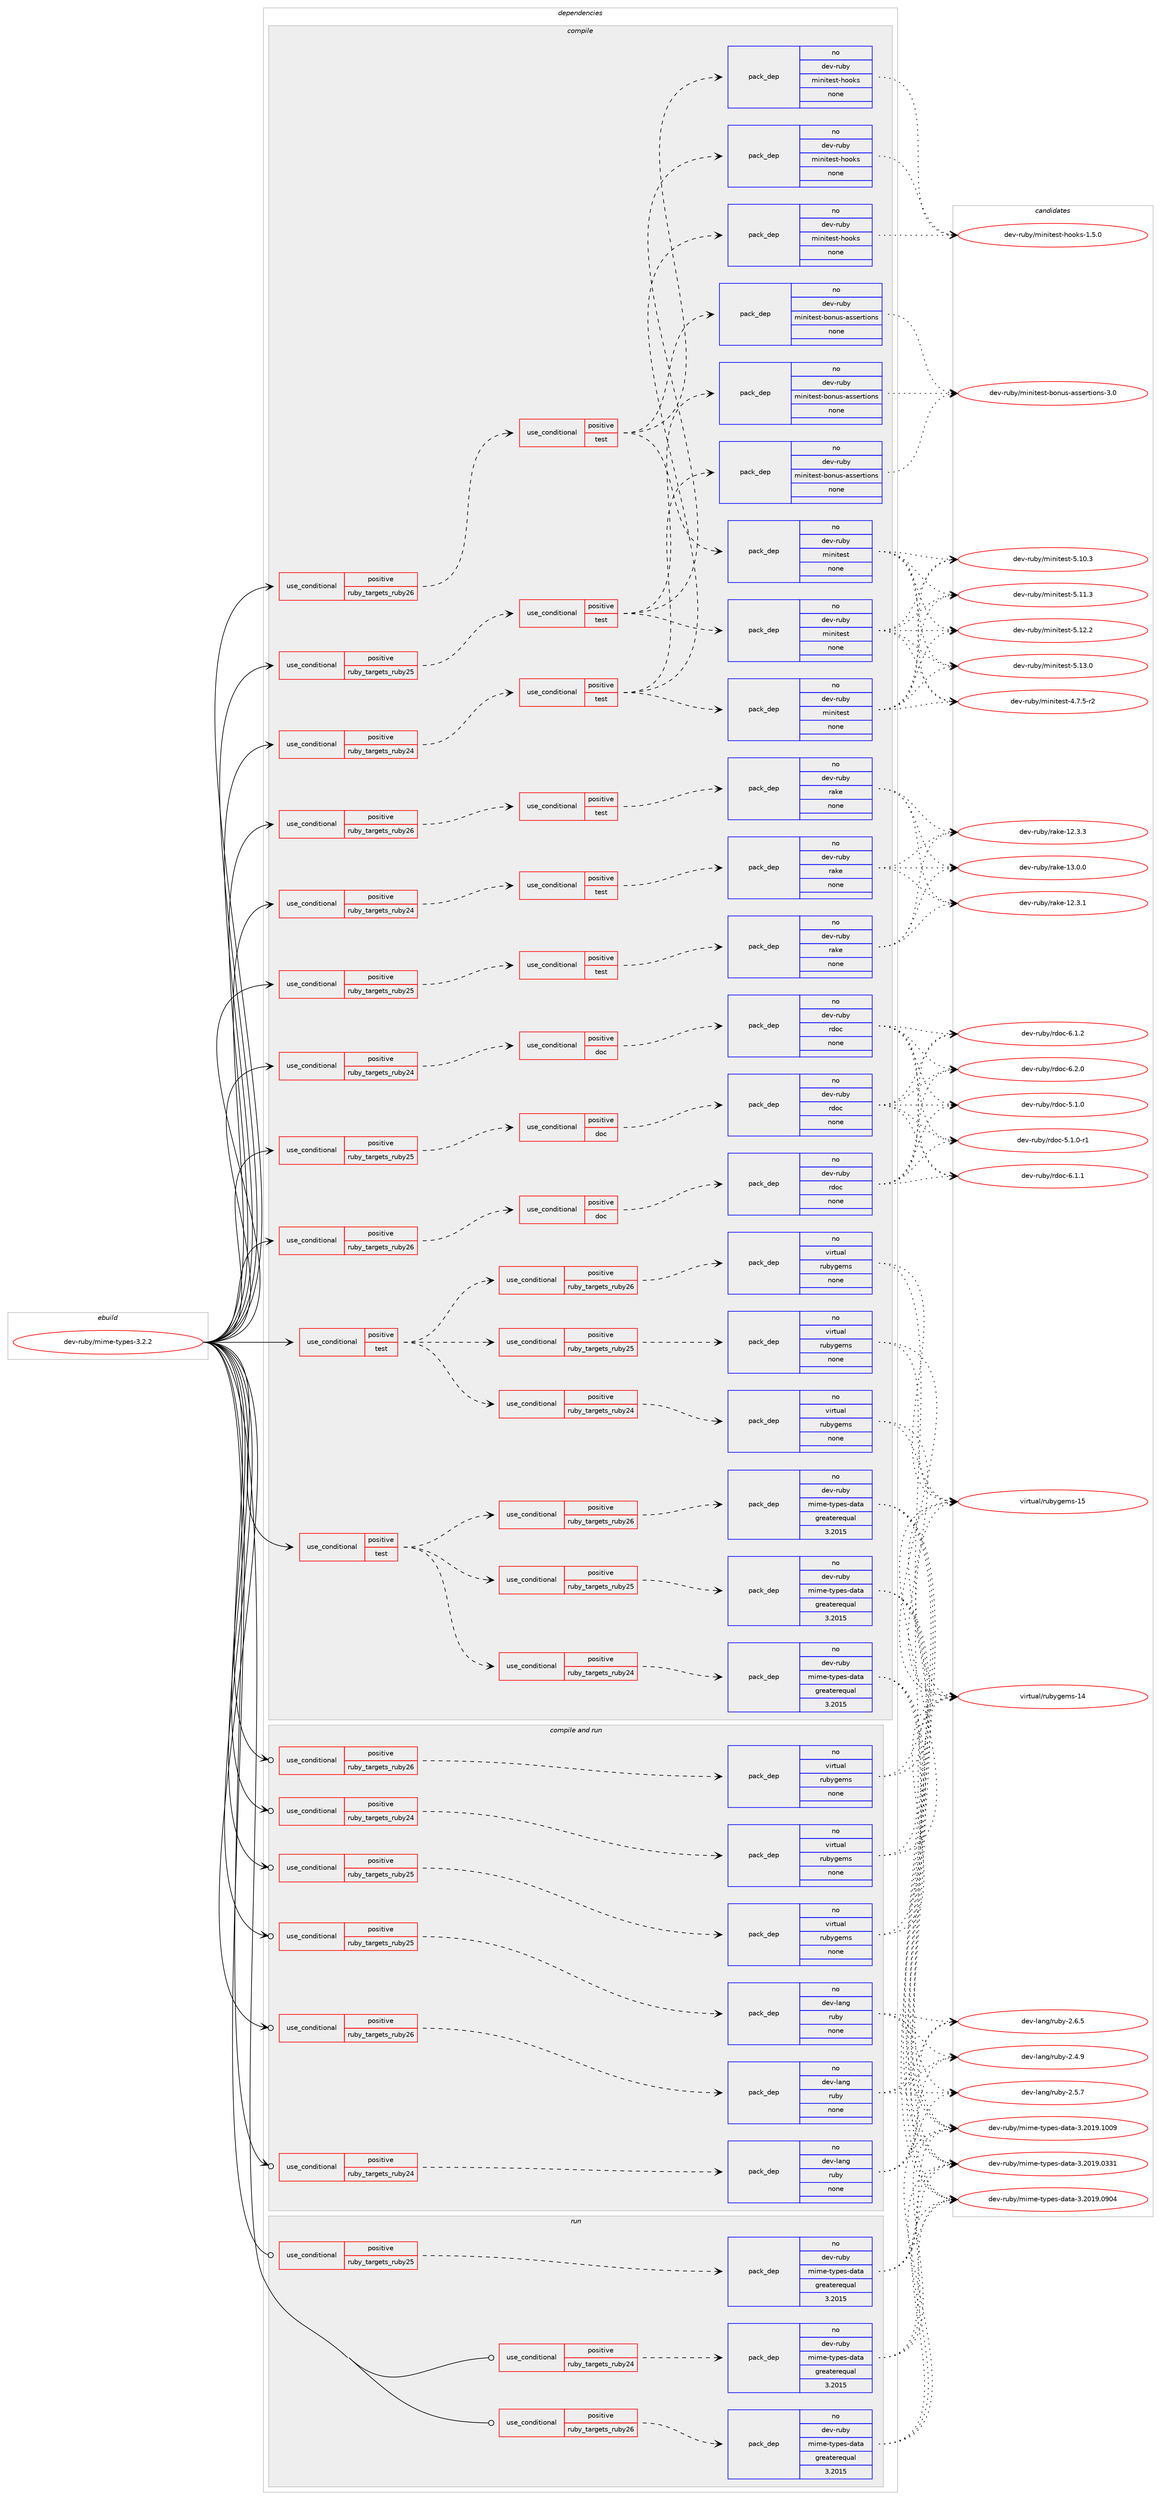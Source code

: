 digraph prolog {

# *************
# Graph options
# *************

newrank=true;
concentrate=true;
compound=true;
graph [rankdir=LR,fontname=Helvetica,fontsize=10,ranksep=1.5];#, ranksep=2.5, nodesep=0.2];
edge  [arrowhead=vee];
node  [fontname=Helvetica,fontsize=10];

# **********
# The ebuild
# **********

subgraph cluster_leftcol {
color=gray;
rank=same;
label=<<i>ebuild</i>>;
id [label="dev-ruby/mime-types-3.2.2", color=red, width=4, href="../dev-ruby/mime-types-3.2.2.svg"];
}

# ****************
# The dependencies
# ****************

subgraph cluster_midcol {
color=gray;
label=<<i>dependencies</i>>;
subgraph cluster_compile {
fillcolor="#eeeeee";
style=filled;
label=<<i>compile</i>>;
subgraph cond167586 {
dependency695316 [label=<<TABLE BORDER="0" CELLBORDER="1" CELLSPACING="0" CELLPADDING="4"><TR><TD ROWSPAN="3" CELLPADDING="10">use_conditional</TD></TR><TR><TD>positive</TD></TR><TR><TD>ruby_targets_ruby24</TD></TR></TABLE>>, shape=none, color=red];
subgraph cond167587 {
dependency695317 [label=<<TABLE BORDER="0" CELLBORDER="1" CELLSPACING="0" CELLPADDING="4"><TR><TD ROWSPAN="3" CELLPADDING="10">use_conditional</TD></TR><TR><TD>positive</TD></TR><TR><TD>doc</TD></TR></TABLE>>, shape=none, color=red];
subgraph pack515745 {
dependency695318 [label=<<TABLE BORDER="0" CELLBORDER="1" CELLSPACING="0" CELLPADDING="4" WIDTH="220"><TR><TD ROWSPAN="6" CELLPADDING="30">pack_dep</TD></TR><TR><TD WIDTH="110">no</TD></TR><TR><TD>dev-ruby</TD></TR><TR><TD>rdoc</TD></TR><TR><TD>none</TD></TR><TR><TD></TD></TR></TABLE>>, shape=none, color=blue];
}
dependency695317:e -> dependency695318:w [weight=20,style="dashed",arrowhead="vee"];
}
dependency695316:e -> dependency695317:w [weight=20,style="dashed",arrowhead="vee"];
}
id:e -> dependency695316:w [weight=20,style="solid",arrowhead="vee"];
subgraph cond167588 {
dependency695319 [label=<<TABLE BORDER="0" CELLBORDER="1" CELLSPACING="0" CELLPADDING="4"><TR><TD ROWSPAN="3" CELLPADDING="10">use_conditional</TD></TR><TR><TD>positive</TD></TR><TR><TD>ruby_targets_ruby24</TD></TR></TABLE>>, shape=none, color=red];
subgraph cond167589 {
dependency695320 [label=<<TABLE BORDER="0" CELLBORDER="1" CELLSPACING="0" CELLPADDING="4"><TR><TD ROWSPAN="3" CELLPADDING="10">use_conditional</TD></TR><TR><TD>positive</TD></TR><TR><TD>test</TD></TR></TABLE>>, shape=none, color=red];
subgraph pack515746 {
dependency695321 [label=<<TABLE BORDER="0" CELLBORDER="1" CELLSPACING="0" CELLPADDING="4" WIDTH="220"><TR><TD ROWSPAN="6" CELLPADDING="30">pack_dep</TD></TR><TR><TD WIDTH="110">no</TD></TR><TR><TD>dev-ruby</TD></TR><TR><TD>minitest</TD></TR><TR><TD>none</TD></TR><TR><TD></TD></TR></TABLE>>, shape=none, color=blue];
}
dependency695320:e -> dependency695321:w [weight=20,style="dashed",arrowhead="vee"];
subgraph pack515747 {
dependency695322 [label=<<TABLE BORDER="0" CELLBORDER="1" CELLSPACING="0" CELLPADDING="4" WIDTH="220"><TR><TD ROWSPAN="6" CELLPADDING="30">pack_dep</TD></TR><TR><TD WIDTH="110">no</TD></TR><TR><TD>dev-ruby</TD></TR><TR><TD>minitest-bonus-assertions</TD></TR><TR><TD>none</TD></TR><TR><TD></TD></TR></TABLE>>, shape=none, color=blue];
}
dependency695320:e -> dependency695322:w [weight=20,style="dashed",arrowhead="vee"];
subgraph pack515748 {
dependency695323 [label=<<TABLE BORDER="0" CELLBORDER="1" CELLSPACING="0" CELLPADDING="4" WIDTH="220"><TR><TD ROWSPAN="6" CELLPADDING="30">pack_dep</TD></TR><TR><TD WIDTH="110">no</TD></TR><TR><TD>dev-ruby</TD></TR><TR><TD>minitest-hooks</TD></TR><TR><TD>none</TD></TR><TR><TD></TD></TR></TABLE>>, shape=none, color=blue];
}
dependency695320:e -> dependency695323:w [weight=20,style="dashed",arrowhead="vee"];
}
dependency695319:e -> dependency695320:w [weight=20,style="dashed",arrowhead="vee"];
}
id:e -> dependency695319:w [weight=20,style="solid",arrowhead="vee"];
subgraph cond167590 {
dependency695324 [label=<<TABLE BORDER="0" CELLBORDER="1" CELLSPACING="0" CELLPADDING="4"><TR><TD ROWSPAN="3" CELLPADDING="10">use_conditional</TD></TR><TR><TD>positive</TD></TR><TR><TD>ruby_targets_ruby24</TD></TR></TABLE>>, shape=none, color=red];
subgraph cond167591 {
dependency695325 [label=<<TABLE BORDER="0" CELLBORDER="1" CELLSPACING="0" CELLPADDING="4"><TR><TD ROWSPAN="3" CELLPADDING="10">use_conditional</TD></TR><TR><TD>positive</TD></TR><TR><TD>test</TD></TR></TABLE>>, shape=none, color=red];
subgraph pack515749 {
dependency695326 [label=<<TABLE BORDER="0" CELLBORDER="1" CELLSPACING="0" CELLPADDING="4" WIDTH="220"><TR><TD ROWSPAN="6" CELLPADDING="30">pack_dep</TD></TR><TR><TD WIDTH="110">no</TD></TR><TR><TD>dev-ruby</TD></TR><TR><TD>rake</TD></TR><TR><TD>none</TD></TR><TR><TD></TD></TR></TABLE>>, shape=none, color=blue];
}
dependency695325:e -> dependency695326:w [weight=20,style="dashed",arrowhead="vee"];
}
dependency695324:e -> dependency695325:w [weight=20,style="dashed",arrowhead="vee"];
}
id:e -> dependency695324:w [weight=20,style="solid",arrowhead="vee"];
subgraph cond167592 {
dependency695327 [label=<<TABLE BORDER="0" CELLBORDER="1" CELLSPACING="0" CELLPADDING="4"><TR><TD ROWSPAN="3" CELLPADDING="10">use_conditional</TD></TR><TR><TD>positive</TD></TR><TR><TD>ruby_targets_ruby25</TD></TR></TABLE>>, shape=none, color=red];
subgraph cond167593 {
dependency695328 [label=<<TABLE BORDER="0" CELLBORDER="1" CELLSPACING="0" CELLPADDING="4"><TR><TD ROWSPAN="3" CELLPADDING="10">use_conditional</TD></TR><TR><TD>positive</TD></TR><TR><TD>doc</TD></TR></TABLE>>, shape=none, color=red];
subgraph pack515750 {
dependency695329 [label=<<TABLE BORDER="0" CELLBORDER="1" CELLSPACING="0" CELLPADDING="4" WIDTH="220"><TR><TD ROWSPAN="6" CELLPADDING="30">pack_dep</TD></TR><TR><TD WIDTH="110">no</TD></TR><TR><TD>dev-ruby</TD></TR><TR><TD>rdoc</TD></TR><TR><TD>none</TD></TR><TR><TD></TD></TR></TABLE>>, shape=none, color=blue];
}
dependency695328:e -> dependency695329:w [weight=20,style="dashed",arrowhead="vee"];
}
dependency695327:e -> dependency695328:w [weight=20,style="dashed",arrowhead="vee"];
}
id:e -> dependency695327:w [weight=20,style="solid",arrowhead="vee"];
subgraph cond167594 {
dependency695330 [label=<<TABLE BORDER="0" CELLBORDER="1" CELLSPACING="0" CELLPADDING="4"><TR><TD ROWSPAN="3" CELLPADDING="10">use_conditional</TD></TR><TR><TD>positive</TD></TR><TR><TD>ruby_targets_ruby25</TD></TR></TABLE>>, shape=none, color=red];
subgraph cond167595 {
dependency695331 [label=<<TABLE BORDER="0" CELLBORDER="1" CELLSPACING="0" CELLPADDING="4"><TR><TD ROWSPAN="3" CELLPADDING="10">use_conditional</TD></TR><TR><TD>positive</TD></TR><TR><TD>test</TD></TR></TABLE>>, shape=none, color=red];
subgraph pack515751 {
dependency695332 [label=<<TABLE BORDER="0" CELLBORDER="1" CELLSPACING="0" CELLPADDING="4" WIDTH="220"><TR><TD ROWSPAN="6" CELLPADDING="30">pack_dep</TD></TR><TR><TD WIDTH="110">no</TD></TR><TR><TD>dev-ruby</TD></TR><TR><TD>minitest</TD></TR><TR><TD>none</TD></TR><TR><TD></TD></TR></TABLE>>, shape=none, color=blue];
}
dependency695331:e -> dependency695332:w [weight=20,style="dashed",arrowhead="vee"];
subgraph pack515752 {
dependency695333 [label=<<TABLE BORDER="0" CELLBORDER="1" CELLSPACING="0" CELLPADDING="4" WIDTH="220"><TR><TD ROWSPAN="6" CELLPADDING="30">pack_dep</TD></TR><TR><TD WIDTH="110">no</TD></TR><TR><TD>dev-ruby</TD></TR><TR><TD>minitest-bonus-assertions</TD></TR><TR><TD>none</TD></TR><TR><TD></TD></TR></TABLE>>, shape=none, color=blue];
}
dependency695331:e -> dependency695333:w [weight=20,style="dashed",arrowhead="vee"];
subgraph pack515753 {
dependency695334 [label=<<TABLE BORDER="0" CELLBORDER="1" CELLSPACING="0" CELLPADDING="4" WIDTH="220"><TR><TD ROWSPAN="6" CELLPADDING="30">pack_dep</TD></TR><TR><TD WIDTH="110">no</TD></TR><TR><TD>dev-ruby</TD></TR><TR><TD>minitest-hooks</TD></TR><TR><TD>none</TD></TR><TR><TD></TD></TR></TABLE>>, shape=none, color=blue];
}
dependency695331:e -> dependency695334:w [weight=20,style="dashed",arrowhead="vee"];
}
dependency695330:e -> dependency695331:w [weight=20,style="dashed",arrowhead="vee"];
}
id:e -> dependency695330:w [weight=20,style="solid",arrowhead="vee"];
subgraph cond167596 {
dependency695335 [label=<<TABLE BORDER="0" CELLBORDER="1" CELLSPACING="0" CELLPADDING="4"><TR><TD ROWSPAN="3" CELLPADDING="10">use_conditional</TD></TR><TR><TD>positive</TD></TR><TR><TD>ruby_targets_ruby25</TD></TR></TABLE>>, shape=none, color=red];
subgraph cond167597 {
dependency695336 [label=<<TABLE BORDER="0" CELLBORDER="1" CELLSPACING="0" CELLPADDING="4"><TR><TD ROWSPAN="3" CELLPADDING="10">use_conditional</TD></TR><TR><TD>positive</TD></TR><TR><TD>test</TD></TR></TABLE>>, shape=none, color=red];
subgraph pack515754 {
dependency695337 [label=<<TABLE BORDER="0" CELLBORDER="1" CELLSPACING="0" CELLPADDING="4" WIDTH="220"><TR><TD ROWSPAN="6" CELLPADDING="30">pack_dep</TD></TR><TR><TD WIDTH="110">no</TD></TR><TR><TD>dev-ruby</TD></TR><TR><TD>rake</TD></TR><TR><TD>none</TD></TR><TR><TD></TD></TR></TABLE>>, shape=none, color=blue];
}
dependency695336:e -> dependency695337:w [weight=20,style="dashed",arrowhead="vee"];
}
dependency695335:e -> dependency695336:w [weight=20,style="dashed",arrowhead="vee"];
}
id:e -> dependency695335:w [weight=20,style="solid",arrowhead="vee"];
subgraph cond167598 {
dependency695338 [label=<<TABLE BORDER="0" CELLBORDER="1" CELLSPACING="0" CELLPADDING="4"><TR><TD ROWSPAN="3" CELLPADDING="10">use_conditional</TD></TR><TR><TD>positive</TD></TR><TR><TD>ruby_targets_ruby26</TD></TR></TABLE>>, shape=none, color=red];
subgraph cond167599 {
dependency695339 [label=<<TABLE BORDER="0" CELLBORDER="1" CELLSPACING="0" CELLPADDING="4"><TR><TD ROWSPAN="3" CELLPADDING="10">use_conditional</TD></TR><TR><TD>positive</TD></TR><TR><TD>doc</TD></TR></TABLE>>, shape=none, color=red];
subgraph pack515755 {
dependency695340 [label=<<TABLE BORDER="0" CELLBORDER="1" CELLSPACING="0" CELLPADDING="4" WIDTH="220"><TR><TD ROWSPAN="6" CELLPADDING="30">pack_dep</TD></TR><TR><TD WIDTH="110">no</TD></TR><TR><TD>dev-ruby</TD></TR><TR><TD>rdoc</TD></TR><TR><TD>none</TD></TR><TR><TD></TD></TR></TABLE>>, shape=none, color=blue];
}
dependency695339:e -> dependency695340:w [weight=20,style="dashed",arrowhead="vee"];
}
dependency695338:e -> dependency695339:w [weight=20,style="dashed",arrowhead="vee"];
}
id:e -> dependency695338:w [weight=20,style="solid",arrowhead="vee"];
subgraph cond167600 {
dependency695341 [label=<<TABLE BORDER="0" CELLBORDER="1" CELLSPACING="0" CELLPADDING="4"><TR><TD ROWSPAN="3" CELLPADDING="10">use_conditional</TD></TR><TR><TD>positive</TD></TR><TR><TD>ruby_targets_ruby26</TD></TR></TABLE>>, shape=none, color=red];
subgraph cond167601 {
dependency695342 [label=<<TABLE BORDER="0" CELLBORDER="1" CELLSPACING="0" CELLPADDING="4"><TR><TD ROWSPAN="3" CELLPADDING="10">use_conditional</TD></TR><TR><TD>positive</TD></TR><TR><TD>test</TD></TR></TABLE>>, shape=none, color=red];
subgraph pack515756 {
dependency695343 [label=<<TABLE BORDER="0" CELLBORDER="1" CELLSPACING="0" CELLPADDING="4" WIDTH="220"><TR><TD ROWSPAN="6" CELLPADDING="30">pack_dep</TD></TR><TR><TD WIDTH="110">no</TD></TR><TR><TD>dev-ruby</TD></TR><TR><TD>minitest</TD></TR><TR><TD>none</TD></TR><TR><TD></TD></TR></TABLE>>, shape=none, color=blue];
}
dependency695342:e -> dependency695343:w [weight=20,style="dashed",arrowhead="vee"];
subgraph pack515757 {
dependency695344 [label=<<TABLE BORDER="0" CELLBORDER="1" CELLSPACING="0" CELLPADDING="4" WIDTH="220"><TR><TD ROWSPAN="6" CELLPADDING="30">pack_dep</TD></TR><TR><TD WIDTH="110">no</TD></TR><TR><TD>dev-ruby</TD></TR><TR><TD>minitest-bonus-assertions</TD></TR><TR><TD>none</TD></TR><TR><TD></TD></TR></TABLE>>, shape=none, color=blue];
}
dependency695342:e -> dependency695344:w [weight=20,style="dashed",arrowhead="vee"];
subgraph pack515758 {
dependency695345 [label=<<TABLE BORDER="0" CELLBORDER="1" CELLSPACING="0" CELLPADDING="4" WIDTH="220"><TR><TD ROWSPAN="6" CELLPADDING="30">pack_dep</TD></TR><TR><TD WIDTH="110">no</TD></TR><TR><TD>dev-ruby</TD></TR><TR><TD>minitest-hooks</TD></TR><TR><TD>none</TD></TR><TR><TD></TD></TR></TABLE>>, shape=none, color=blue];
}
dependency695342:e -> dependency695345:w [weight=20,style="dashed",arrowhead="vee"];
}
dependency695341:e -> dependency695342:w [weight=20,style="dashed",arrowhead="vee"];
}
id:e -> dependency695341:w [weight=20,style="solid",arrowhead="vee"];
subgraph cond167602 {
dependency695346 [label=<<TABLE BORDER="0" CELLBORDER="1" CELLSPACING="0" CELLPADDING="4"><TR><TD ROWSPAN="3" CELLPADDING="10">use_conditional</TD></TR><TR><TD>positive</TD></TR><TR><TD>ruby_targets_ruby26</TD></TR></TABLE>>, shape=none, color=red];
subgraph cond167603 {
dependency695347 [label=<<TABLE BORDER="0" CELLBORDER="1" CELLSPACING="0" CELLPADDING="4"><TR><TD ROWSPAN="3" CELLPADDING="10">use_conditional</TD></TR><TR><TD>positive</TD></TR><TR><TD>test</TD></TR></TABLE>>, shape=none, color=red];
subgraph pack515759 {
dependency695348 [label=<<TABLE BORDER="0" CELLBORDER="1" CELLSPACING="0" CELLPADDING="4" WIDTH="220"><TR><TD ROWSPAN="6" CELLPADDING="30">pack_dep</TD></TR><TR><TD WIDTH="110">no</TD></TR><TR><TD>dev-ruby</TD></TR><TR><TD>rake</TD></TR><TR><TD>none</TD></TR><TR><TD></TD></TR></TABLE>>, shape=none, color=blue];
}
dependency695347:e -> dependency695348:w [weight=20,style="dashed",arrowhead="vee"];
}
dependency695346:e -> dependency695347:w [weight=20,style="dashed",arrowhead="vee"];
}
id:e -> dependency695346:w [weight=20,style="solid",arrowhead="vee"];
subgraph cond167604 {
dependency695349 [label=<<TABLE BORDER="0" CELLBORDER="1" CELLSPACING="0" CELLPADDING="4"><TR><TD ROWSPAN="3" CELLPADDING="10">use_conditional</TD></TR><TR><TD>positive</TD></TR><TR><TD>test</TD></TR></TABLE>>, shape=none, color=red];
subgraph cond167605 {
dependency695350 [label=<<TABLE BORDER="0" CELLBORDER="1" CELLSPACING="0" CELLPADDING="4"><TR><TD ROWSPAN="3" CELLPADDING="10">use_conditional</TD></TR><TR><TD>positive</TD></TR><TR><TD>ruby_targets_ruby24</TD></TR></TABLE>>, shape=none, color=red];
subgraph pack515760 {
dependency695351 [label=<<TABLE BORDER="0" CELLBORDER="1" CELLSPACING="0" CELLPADDING="4" WIDTH="220"><TR><TD ROWSPAN="6" CELLPADDING="30">pack_dep</TD></TR><TR><TD WIDTH="110">no</TD></TR><TR><TD>dev-ruby</TD></TR><TR><TD>mime-types-data</TD></TR><TR><TD>greaterequal</TD></TR><TR><TD>3.2015</TD></TR></TABLE>>, shape=none, color=blue];
}
dependency695350:e -> dependency695351:w [weight=20,style="dashed",arrowhead="vee"];
}
dependency695349:e -> dependency695350:w [weight=20,style="dashed",arrowhead="vee"];
subgraph cond167606 {
dependency695352 [label=<<TABLE BORDER="0" CELLBORDER="1" CELLSPACING="0" CELLPADDING="4"><TR><TD ROWSPAN="3" CELLPADDING="10">use_conditional</TD></TR><TR><TD>positive</TD></TR><TR><TD>ruby_targets_ruby25</TD></TR></TABLE>>, shape=none, color=red];
subgraph pack515761 {
dependency695353 [label=<<TABLE BORDER="0" CELLBORDER="1" CELLSPACING="0" CELLPADDING="4" WIDTH="220"><TR><TD ROWSPAN="6" CELLPADDING="30">pack_dep</TD></TR><TR><TD WIDTH="110">no</TD></TR><TR><TD>dev-ruby</TD></TR><TR><TD>mime-types-data</TD></TR><TR><TD>greaterequal</TD></TR><TR><TD>3.2015</TD></TR></TABLE>>, shape=none, color=blue];
}
dependency695352:e -> dependency695353:w [weight=20,style="dashed",arrowhead="vee"];
}
dependency695349:e -> dependency695352:w [weight=20,style="dashed",arrowhead="vee"];
subgraph cond167607 {
dependency695354 [label=<<TABLE BORDER="0" CELLBORDER="1" CELLSPACING="0" CELLPADDING="4"><TR><TD ROWSPAN="3" CELLPADDING="10">use_conditional</TD></TR><TR><TD>positive</TD></TR><TR><TD>ruby_targets_ruby26</TD></TR></TABLE>>, shape=none, color=red];
subgraph pack515762 {
dependency695355 [label=<<TABLE BORDER="0" CELLBORDER="1" CELLSPACING="0" CELLPADDING="4" WIDTH="220"><TR><TD ROWSPAN="6" CELLPADDING="30">pack_dep</TD></TR><TR><TD WIDTH="110">no</TD></TR><TR><TD>dev-ruby</TD></TR><TR><TD>mime-types-data</TD></TR><TR><TD>greaterequal</TD></TR><TR><TD>3.2015</TD></TR></TABLE>>, shape=none, color=blue];
}
dependency695354:e -> dependency695355:w [weight=20,style="dashed",arrowhead="vee"];
}
dependency695349:e -> dependency695354:w [weight=20,style="dashed",arrowhead="vee"];
}
id:e -> dependency695349:w [weight=20,style="solid",arrowhead="vee"];
subgraph cond167608 {
dependency695356 [label=<<TABLE BORDER="0" CELLBORDER="1" CELLSPACING="0" CELLPADDING="4"><TR><TD ROWSPAN="3" CELLPADDING="10">use_conditional</TD></TR><TR><TD>positive</TD></TR><TR><TD>test</TD></TR></TABLE>>, shape=none, color=red];
subgraph cond167609 {
dependency695357 [label=<<TABLE BORDER="0" CELLBORDER="1" CELLSPACING="0" CELLPADDING="4"><TR><TD ROWSPAN="3" CELLPADDING="10">use_conditional</TD></TR><TR><TD>positive</TD></TR><TR><TD>ruby_targets_ruby24</TD></TR></TABLE>>, shape=none, color=red];
subgraph pack515763 {
dependency695358 [label=<<TABLE BORDER="0" CELLBORDER="1" CELLSPACING="0" CELLPADDING="4" WIDTH="220"><TR><TD ROWSPAN="6" CELLPADDING="30">pack_dep</TD></TR><TR><TD WIDTH="110">no</TD></TR><TR><TD>virtual</TD></TR><TR><TD>rubygems</TD></TR><TR><TD>none</TD></TR><TR><TD></TD></TR></TABLE>>, shape=none, color=blue];
}
dependency695357:e -> dependency695358:w [weight=20,style="dashed",arrowhead="vee"];
}
dependency695356:e -> dependency695357:w [weight=20,style="dashed",arrowhead="vee"];
subgraph cond167610 {
dependency695359 [label=<<TABLE BORDER="0" CELLBORDER="1" CELLSPACING="0" CELLPADDING="4"><TR><TD ROWSPAN="3" CELLPADDING="10">use_conditional</TD></TR><TR><TD>positive</TD></TR><TR><TD>ruby_targets_ruby25</TD></TR></TABLE>>, shape=none, color=red];
subgraph pack515764 {
dependency695360 [label=<<TABLE BORDER="0" CELLBORDER="1" CELLSPACING="0" CELLPADDING="4" WIDTH="220"><TR><TD ROWSPAN="6" CELLPADDING="30">pack_dep</TD></TR><TR><TD WIDTH="110">no</TD></TR><TR><TD>virtual</TD></TR><TR><TD>rubygems</TD></TR><TR><TD>none</TD></TR><TR><TD></TD></TR></TABLE>>, shape=none, color=blue];
}
dependency695359:e -> dependency695360:w [weight=20,style="dashed",arrowhead="vee"];
}
dependency695356:e -> dependency695359:w [weight=20,style="dashed",arrowhead="vee"];
subgraph cond167611 {
dependency695361 [label=<<TABLE BORDER="0" CELLBORDER="1" CELLSPACING="0" CELLPADDING="4"><TR><TD ROWSPAN="3" CELLPADDING="10">use_conditional</TD></TR><TR><TD>positive</TD></TR><TR><TD>ruby_targets_ruby26</TD></TR></TABLE>>, shape=none, color=red];
subgraph pack515765 {
dependency695362 [label=<<TABLE BORDER="0" CELLBORDER="1" CELLSPACING="0" CELLPADDING="4" WIDTH="220"><TR><TD ROWSPAN="6" CELLPADDING="30">pack_dep</TD></TR><TR><TD WIDTH="110">no</TD></TR><TR><TD>virtual</TD></TR><TR><TD>rubygems</TD></TR><TR><TD>none</TD></TR><TR><TD></TD></TR></TABLE>>, shape=none, color=blue];
}
dependency695361:e -> dependency695362:w [weight=20,style="dashed",arrowhead="vee"];
}
dependency695356:e -> dependency695361:w [weight=20,style="dashed",arrowhead="vee"];
}
id:e -> dependency695356:w [weight=20,style="solid",arrowhead="vee"];
}
subgraph cluster_compileandrun {
fillcolor="#eeeeee";
style=filled;
label=<<i>compile and run</i>>;
subgraph cond167612 {
dependency695363 [label=<<TABLE BORDER="0" CELLBORDER="1" CELLSPACING="0" CELLPADDING="4"><TR><TD ROWSPAN="3" CELLPADDING="10">use_conditional</TD></TR><TR><TD>positive</TD></TR><TR><TD>ruby_targets_ruby24</TD></TR></TABLE>>, shape=none, color=red];
subgraph pack515766 {
dependency695364 [label=<<TABLE BORDER="0" CELLBORDER="1" CELLSPACING="0" CELLPADDING="4" WIDTH="220"><TR><TD ROWSPAN="6" CELLPADDING="30">pack_dep</TD></TR><TR><TD WIDTH="110">no</TD></TR><TR><TD>dev-lang</TD></TR><TR><TD>ruby</TD></TR><TR><TD>none</TD></TR><TR><TD></TD></TR></TABLE>>, shape=none, color=blue];
}
dependency695363:e -> dependency695364:w [weight=20,style="dashed",arrowhead="vee"];
}
id:e -> dependency695363:w [weight=20,style="solid",arrowhead="odotvee"];
subgraph cond167613 {
dependency695365 [label=<<TABLE BORDER="0" CELLBORDER="1" CELLSPACING="0" CELLPADDING="4"><TR><TD ROWSPAN="3" CELLPADDING="10">use_conditional</TD></TR><TR><TD>positive</TD></TR><TR><TD>ruby_targets_ruby24</TD></TR></TABLE>>, shape=none, color=red];
subgraph pack515767 {
dependency695366 [label=<<TABLE BORDER="0" CELLBORDER="1" CELLSPACING="0" CELLPADDING="4" WIDTH="220"><TR><TD ROWSPAN="6" CELLPADDING="30">pack_dep</TD></TR><TR><TD WIDTH="110">no</TD></TR><TR><TD>virtual</TD></TR><TR><TD>rubygems</TD></TR><TR><TD>none</TD></TR><TR><TD></TD></TR></TABLE>>, shape=none, color=blue];
}
dependency695365:e -> dependency695366:w [weight=20,style="dashed",arrowhead="vee"];
}
id:e -> dependency695365:w [weight=20,style="solid",arrowhead="odotvee"];
subgraph cond167614 {
dependency695367 [label=<<TABLE BORDER="0" CELLBORDER="1" CELLSPACING="0" CELLPADDING="4"><TR><TD ROWSPAN="3" CELLPADDING="10">use_conditional</TD></TR><TR><TD>positive</TD></TR><TR><TD>ruby_targets_ruby25</TD></TR></TABLE>>, shape=none, color=red];
subgraph pack515768 {
dependency695368 [label=<<TABLE BORDER="0" CELLBORDER="1" CELLSPACING="0" CELLPADDING="4" WIDTH="220"><TR><TD ROWSPAN="6" CELLPADDING="30">pack_dep</TD></TR><TR><TD WIDTH="110">no</TD></TR><TR><TD>dev-lang</TD></TR><TR><TD>ruby</TD></TR><TR><TD>none</TD></TR><TR><TD></TD></TR></TABLE>>, shape=none, color=blue];
}
dependency695367:e -> dependency695368:w [weight=20,style="dashed",arrowhead="vee"];
}
id:e -> dependency695367:w [weight=20,style="solid",arrowhead="odotvee"];
subgraph cond167615 {
dependency695369 [label=<<TABLE BORDER="0" CELLBORDER="1" CELLSPACING="0" CELLPADDING="4"><TR><TD ROWSPAN="3" CELLPADDING="10">use_conditional</TD></TR><TR><TD>positive</TD></TR><TR><TD>ruby_targets_ruby25</TD></TR></TABLE>>, shape=none, color=red];
subgraph pack515769 {
dependency695370 [label=<<TABLE BORDER="0" CELLBORDER="1" CELLSPACING="0" CELLPADDING="4" WIDTH="220"><TR><TD ROWSPAN="6" CELLPADDING="30">pack_dep</TD></TR><TR><TD WIDTH="110">no</TD></TR><TR><TD>virtual</TD></TR><TR><TD>rubygems</TD></TR><TR><TD>none</TD></TR><TR><TD></TD></TR></TABLE>>, shape=none, color=blue];
}
dependency695369:e -> dependency695370:w [weight=20,style="dashed",arrowhead="vee"];
}
id:e -> dependency695369:w [weight=20,style="solid",arrowhead="odotvee"];
subgraph cond167616 {
dependency695371 [label=<<TABLE BORDER="0" CELLBORDER="1" CELLSPACING="0" CELLPADDING="4"><TR><TD ROWSPAN="3" CELLPADDING="10">use_conditional</TD></TR><TR><TD>positive</TD></TR><TR><TD>ruby_targets_ruby26</TD></TR></TABLE>>, shape=none, color=red];
subgraph pack515770 {
dependency695372 [label=<<TABLE BORDER="0" CELLBORDER="1" CELLSPACING="0" CELLPADDING="4" WIDTH="220"><TR><TD ROWSPAN="6" CELLPADDING="30">pack_dep</TD></TR><TR><TD WIDTH="110">no</TD></TR><TR><TD>dev-lang</TD></TR><TR><TD>ruby</TD></TR><TR><TD>none</TD></TR><TR><TD></TD></TR></TABLE>>, shape=none, color=blue];
}
dependency695371:e -> dependency695372:w [weight=20,style="dashed",arrowhead="vee"];
}
id:e -> dependency695371:w [weight=20,style="solid",arrowhead="odotvee"];
subgraph cond167617 {
dependency695373 [label=<<TABLE BORDER="0" CELLBORDER="1" CELLSPACING="0" CELLPADDING="4"><TR><TD ROWSPAN="3" CELLPADDING="10">use_conditional</TD></TR><TR><TD>positive</TD></TR><TR><TD>ruby_targets_ruby26</TD></TR></TABLE>>, shape=none, color=red];
subgraph pack515771 {
dependency695374 [label=<<TABLE BORDER="0" CELLBORDER="1" CELLSPACING="0" CELLPADDING="4" WIDTH="220"><TR><TD ROWSPAN="6" CELLPADDING="30">pack_dep</TD></TR><TR><TD WIDTH="110">no</TD></TR><TR><TD>virtual</TD></TR><TR><TD>rubygems</TD></TR><TR><TD>none</TD></TR><TR><TD></TD></TR></TABLE>>, shape=none, color=blue];
}
dependency695373:e -> dependency695374:w [weight=20,style="dashed",arrowhead="vee"];
}
id:e -> dependency695373:w [weight=20,style="solid",arrowhead="odotvee"];
}
subgraph cluster_run {
fillcolor="#eeeeee";
style=filled;
label=<<i>run</i>>;
subgraph cond167618 {
dependency695375 [label=<<TABLE BORDER="0" CELLBORDER="1" CELLSPACING="0" CELLPADDING="4"><TR><TD ROWSPAN="3" CELLPADDING="10">use_conditional</TD></TR><TR><TD>positive</TD></TR><TR><TD>ruby_targets_ruby24</TD></TR></TABLE>>, shape=none, color=red];
subgraph pack515772 {
dependency695376 [label=<<TABLE BORDER="0" CELLBORDER="1" CELLSPACING="0" CELLPADDING="4" WIDTH="220"><TR><TD ROWSPAN="6" CELLPADDING="30">pack_dep</TD></TR><TR><TD WIDTH="110">no</TD></TR><TR><TD>dev-ruby</TD></TR><TR><TD>mime-types-data</TD></TR><TR><TD>greaterequal</TD></TR><TR><TD>3.2015</TD></TR></TABLE>>, shape=none, color=blue];
}
dependency695375:e -> dependency695376:w [weight=20,style="dashed",arrowhead="vee"];
}
id:e -> dependency695375:w [weight=20,style="solid",arrowhead="odot"];
subgraph cond167619 {
dependency695377 [label=<<TABLE BORDER="0" CELLBORDER="1" CELLSPACING="0" CELLPADDING="4"><TR><TD ROWSPAN="3" CELLPADDING="10">use_conditional</TD></TR><TR><TD>positive</TD></TR><TR><TD>ruby_targets_ruby25</TD></TR></TABLE>>, shape=none, color=red];
subgraph pack515773 {
dependency695378 [label=<<TABLE BORDER="0" CELLBORDER="1" CELLSPACING="0" CELLPADDING="4" WIDTH="220"><TR><TD ROWSPAN="6" CELLPADDING="30">pack_dep</TD></TR><TR><TD WIDTH="110">no</TD></TR><TR><TD>dev-ruby</TD></TR><TR><TD>mime-types-data</TD></TR><TR><TD>greaterequal</TD></TR><TR><TD>3.2015</TD></TR></TABLE>>, shape=none, color=blue];
}
dependency695377:e -> dependency695378:w [weight=20,style="dashed",arrowhead="vee"];
}
id:e -> dependency695377:w [weight=20,style="solid",arrowhead="odot"];
subgraph cond167620 {
dependency695379 [label=<<TABLE BORDER="0" CELLBORDER="1" CELLSPACING="0" CELLPADDING="4"><TR><TD ROWSPAN="3" CELLPADDING="10">use_conditional</TD></TR><TR><TD>positive</TD></TR><TR><TD>ruby_targets_ruby26</TD></TR></TABLE>>, shape=none, color=red];
subgraph pack515774 {
dependency695380 [label=<<TABLE BORDER="0" CELLBORDER="1" CELLSPACING="0" CELLPADDING="4" WIDTH="220"><TR><TD ROWSPAN="6" CELLPADDING="30">pack_dep</TD></TR><TR><TD WIDTH="110">no</TD></TR><TR><TD>dev-ruby</TD></TR><TR><TD>mime-types-data</TD></TR><TR><TD>greaterequal</TD></TR><TR><TD>3.2015</TD></TR></TABLE>>, shape=none, color=blue];
}
dependency695379:e -> dependency695380:w [weight=20,style="dashed",arrowhead="vee"];
}
id:e -> dependency695379:w [weight=20,style="solid",arrowhead="odot"];
}
}

# **************
# The candidates
# **************

subgraph cluster_choices {
rank=same;
color=gray;
label=<<i>candidates</i>>;

subgraph choice515745 {
color=black;
nodesep=1;
choice10010111845114117981214711410011199455346494648 [label="dev-ruby/rdoc-5.1.0", color=red, width=4,href="../dev-ruby/rdoc-5.1.0.svg"];
choice100101118451141179812147114100111994553464946484511449 [label="dev-ruby/rdoc-5.1.0-r1", color=red, width=4,href="../dev-ruby/rdoc-5.1.0-r1.svg"];
choice10010111845114117981214711410011199455446494649 [label="dev-ruby/rdoc-6.1.1", color=red, width=4,href="../dev-ruby/rdoc-6.1.1.svg"];
choice10010111845114117981214711410011199455446494650 [label="dev-ruby/rdoc-6.1.2", color=red, width=4,href="../dev-ruby/rdoc-6.1.2.svg"];
choice10010111845114117981214711410011199455446504648 [label="dev-ruby/rdoc-6.2.0", color=red, width=4,href="../dev-ruby/rdoc-6.2.0.svg"];
dependency695318:e -> choice10010111845114117981214711410011199455346494648:w [style=dotted,weight="100"];
dependency695318:e -> choice100101118451141179812147114100111994553464946484511449:w [style=dotted,weight="100"];
dependency695318:e -> choice10010111845114117981214711410011199455446494649:w [style=dotted,weight="100"];
dependency695318:e -> choice10010111845114117981214711410011199455446494650:w [style=dotted,weight="100"];
dependency695318:e -> choice10010111845114117981214711410011199455446504648:w [style=dotted,weight="100"];
}
subgraph choice515746 {
color=black;
nodesep=1;
choice1001011184511411798121471091051101051161011151164552465546534511450 [label="dev-ruby/minitest-4.7.5-r2", color=red, width=4,href="../dev-ruby/minitest-4.7.5-r2.svg"];
choice10010111845114117981214710910511010511610111511645534649484651 [label="dev-ruby/minitest-5.10.3", color=red, width=4,href="../dev-ruby/minitest-5.10.3.svg"];
choice10010111845114117981214710910511010511610111511645534649494651 [label="dev-ruby/minitest-5.11.3", color=red, width=4,href="../dev-ruby/minitest-5.11.3.svg"];
choice10010111845114117981214710910511010511610111511645534649504650 [label="dev-ruby/minitest-5.12.2", color=red, width=4,href="../dev-ruby/minitest-5.12.2.svg"];
choice10010111845114117981214710910511010511610111511645534649514648 [label="dev-ruby/minitest-5.13.0", color=red, width=4,href="../dev-ruby/minitest-5.13.0.svg"];
dependency695321:e -> choice1001011184511411798121471091051101051161011151164552465546534511450:w [style=dotted,weight="100"];
dependency695321:e -> choice10010111845114117981214710910511010511610111511645534649484651:w [style=dotted,weight="100"];
dependency695321:e -> choice10010111845114117981214710910511010511610111511645534649494651:w [style=dotted,weight="100"];
dependency695321:e -> choice10010111845114117981214710910511010511610111511645534649504650:w [style=dotted,weight="100"];
dependency695321:e -> choice10010111845114117981214710910511010511610111511645534649514648:w [style=dotted,weight="100"];
}
subgraph choice515747 {
color=black;
nodesep=1;
choice1001011184511411798121471091051101051161011151164598111110117115459711511510111411610511111011545514648 [label="dev-ruby/minitest-bonus-assertions-3.0", color=red, width=4,href="../dev-ruby/minitest-bonus-assertions-3.0.svg"];
dependency695322:e -> choice1001011184511411798121471091051101051161011151164598111110117115459711511510111411610511111011545514648:w [style=dotted,weight="100"];
}
subgraph choice515748 {
color=black;
nodesep=1;
choice10010111845114117981214710910511010511610111511645104111111107115454946534648 [label="dev-ruby/minitest-hooks-1.5.0", color=red, width=4,href="../dev-ruby/minitest-hooks-1.5.0.svg"];
dependency695323:e -> choice10010111845114117981214710910511010511610111511645104111111107115454946534648:w [style=dotted,weight="100"];
}
subgraph choice515749 {
color=black;
nodesep=1;
choice1001011184511411798121471149710710145495046514649 [label="dev-ruby/rake-12.3.1", color=red, width=4,href="../dev-ruby/rake-12.3.1.svg"];
choice1001011184511411798121471149710710145495046514651 [label="dev-ruby/rake-12.3.3", color=red, width=4,href="../dev-ruby/rake-12.3.3.svg"];
choice1001011184511411798121471149710710145495146484648 [label="dev-ruby/rake-13.0.0", color=red, width=4,href="../dev-ruby/rake-13.0.0.svg"];
dependency695326:e -> choice1001011184511411798121471149710710145495046514649:w [style=dotted,weight="100"];
dependency695326:e -> choice1001011184511411798121471149710710145495046514651:w [style=dotted,weight="100"];
dependency695326:e -> choice1001011184511411798121471149710710145495146484648:w [style=dotted,weight="100"];
}
subgraph choice515750 {
color=black;
nodesep=1;
choice10010111845114117981214711410011199455346494648 [label="dev-ruby/rdoc-5.1.0", color=red, width=4,href="../dev-ruby/rdoc-5.1.0.svg"];
choice100101118451141179812147114100111994553464946484511449 [label="dev-ruby/rdoc-5.1.0-r1", color=red, width=4,href="../dev-ruby/rdoc-5.1.0-r1.svg"];
choice10010111845114117981214711410011199455446494649 [label="dev-ruby/rdoc-6.1.1", color=red, width=4,href="../dev-ruby/rdoc-6.1.1.svg"];
choice10010111845114117981214711410011199455446494650 [label="dev-ruby/rdoc-6.1.2", color=red, width=4,href="../dev-ruby/rdoc-6.1.2.svg"];
choice10010111845114117981214711410011199455446504648 [label="dev-ruby/rdoc-6.2.0", color=red, width=4,href="../dev-ruby/rdoc-6.2.0.svg"];
dependency695329:e -> choice10010111845114117981214711410011199455346494648:w [style=dotted,weight="100"];
dependency695329:e -> choice100101118451141179812147114100111994553464946484511449:w [style=dotted,weight="100"];
dependency695329:e -> choice10010111845114117981214711410011199455446494649:w [style=dotted,weight="100"];
dependency695329:e -> choice10010111845114117981214711410011199455446494650:w [style=dotted,weight="100"];
dependency695329:e -> choice10010111845114117981214711410011199455446504648:w [style=dotted,weight="100"];
}
subgraph choice515751 {
color=black;
nodesep=1;
choice1001011184511411798121471091051101051161011151164552465546534511450 [label="dev-ruby/minitest-4.7.5-r2", color=red, width=4,href="../dev-ruby/minitest-4.7.5-r2.svg"];
choice10010111845114117981214710910511010511610111511645534649484651 [label="dev-ruby/minitest-5.10.3", color=red, width=4,href="../dev-ruby/minitest-5.10.3.svg"];
choice10010111845114117981214710910511010511610111511645534649494651 [label="dev-ruby/minitest-5.11.3", color=red, width=4,href="../dev-ruby/minitest-5.11.3.svg"];
choice10010111845114117981214710910511010511610111511645534649504650 [label="dev-ruby/minitest-5.12.2", color=red, width=4,href="../dev-ruby/minitest-5.12.2.svg"];
choice10010111845114117981214710910511010511610111511645534649514648 [label="dev-ruby/minitest-5.13.0", color=red, width=4,href="../dev-ruby/minitest-5.13.0.svg"];
dependency695332:e -> choice1001011184511411798121471091051101051161011151164552465546534511450:w [style=dotted,weight="100"];
dependency695332:e -> choice10010111845114117981214710910511010511610111511645534649484651:w [style=dotted,weight="100"];
dependency695332:e -> choice10010111845114117981214710910511010511610111511645534649494651:w [style=dotted,weight="100"];
dependency695332:e -> choice10010111845114117981214710910511010511610111511645534649504650:w [style=dotted,weight="100"];
dependency695332:e -> choice10010111845114117981214710910511010511610111511645534649514648:w [style=dotted,weight="100"];
}
subgraph choice515752 {
color=black;
nodesep=1;
choice1001011184511411798121471091051101051161011151164598111110117115459711511510111411610511111011545514648 [label="dev-ruby/minitest-bonus-assertions-3.0", color=red, width=4,href="../dev-ruby/minitest-bonus-assertions-3.0.svg"];
dependency695333:e -> choice1001011184511411798121471091051101051161011151164598111110117115459711511510111411610511111011545514648:w [style=dotted,weight="100"];
}
subgraph choice515753 {
color=black;
nodesep=1;
choice10010111845114117981214710910511010511610111511645104111111107115454946534648 [label="dev-ruby/minitest-hooks-1.5.0", color=red, width=4,href="../dev-ruby/minitest-hooks-1.5.0.svg"];
dependency695334:e -> choice10010111845114117981214710910511010511610111511645104111111107115454946534648:w [style=dotted,weight="100"];
}
subgraph choice515754 {
color=black;
nodesep=1;
choice1001011184511411798121471149710710145495046514649 [label="dev-ruby/rake-12.3.1", color=red, width=4,href="../dev-ruby/rake-12.3.1.svg"];
choice1001011184511411798121471149710710145495046514651 [label="dev-ruby/rake-12.3.3", color=red, width=4,href="../dev-ruby/rake-12.3.3.svg"];
choice1001011184511411798121471149710710145495146484648 [label="dev-ruby/rake-13.0.0", color=red, width=4,href="../dev-ruby/rake-13.0.0.svg"];
dependency695337:e -> choice1001011184511411798121471149710710145495046514649:w [style=dotted,weight="100"];
dependency695337:e -> choice1001011184511411798121471149710710145495046514651:w [style=dotted,weight="100"];
dependency695337:e -> choice1001011184511411798121471149710710145495146484648:w [style=dotted,weight="100"];
}
subgraph choice515755 {
color=black;
nodesep=1;
choice10010111845114117981214711410011199455346494648 [label="dev-ruby/rdoc-5.1.0", color=red, width=4,href="../dev-ruby/rdoc-5.1.0.svg"];
choice100101118451141179812147114100111994553464946484511449 [label="dev-ruby/rdoc-5.1.0-r1", color=red, width=4,href="../dev-ruby/rdoc-5.1.0-r1.svg"];
choice10010111845114117981214711410011199455446494649 [label="dev-ruby/rdoc-6.1.1", color=red, width=4,href="../dev-ruby/rdoc-6.1.1.svg"];
choice10010111845114117981214711410011199455446494650 [label="dev-ruby/rdoc-6.1.2", color=red, width=4,href="../dev-ruby/rdoc-6.1.2.svg"];
choice10010111845114117981214711410011199455446504648 [label="dev-ruby/rdoc-6.2.0", color=red, width=4,href="../dev-ruby/rdoc-6.2.0.svg"];
dependency695340:e -> choice10010111845114117981214711410011199455346494648:w [style=dotted,weight="100"];
dependency695340:e -> choice100101118451141179812147114100111994553464946484511449:w [style=dotted,weight="100"];
dependency695340:e -> choice10010111845114117981214711410011199455446494649:w [style=dotted,weight="100"];
dependency695340:e -> choice10010111845114117981214711410011199455446494650:w [style=dotted,weight="100"];
dependency695340:e -> choice10010111845114117981214711410011199455446504648:w [style=dotted,weight="100"];
}
subgraph choice515756 {
color=black;
nodesep=1;
choice1001011184511411798121471091051101051161011151164552465546534511450 [label="dev-ruby/minitest-4.7.5-r2", color=red, width=4,href="../dev-ruby/minitest-4.7.5-r2.svg"];
choice10010111845114117981214710910511010511610111511645534649484651 [label="dev-ruby/minitest-5.10.3", color=red, width=4,href="../dev-ruby/minitest-5.10.3.svg"];
choice10010111845114117981214710910511010511610111511645534649494651 [label="dev-ruby/minitest-5.11.3", color=red, width=4,href="../dev-ruby/minitest-5.11.3.svg"];
choice10010111845114117981214710910511010511610111511645534649504650 [label="dev-ruby/minitest-5.12.2", color=red, width=4,href="../dev-ruby/minitest-5.12.2.svg"];
choice10010111845114117981214710910511010511610111511645534649514648 [label="dev-ruby/minitest-5.13.0", color=red, width=4,href="../dev-ruby/minitest-5.13.0.svg"];
dependency695343:e -> choice1001011184511411798121471091051101051161011151164552465546534511450:w [style=dotted,weight="100"];
dependency695343:e -> choice10010111845114117981214710910511010511610111511645534649484651:w [style=dotted,weight="100"];
dependency695343:e -> choice10010111845114117981214710910511010511610111511645534649494651:w [style=dotted,weight="100"];
dependency695343:e -> choice10010111845114117981214710910511010511610111511645534649504650:w [style=dotted,weight="100"];
dependency695343:e -> choice10010111845114117981214710910511010511610111511645534649514648:w [style=dotted,weight="100"];
}
subgraph choice515757 {
color=black;
nodesep=1;
choice1001011184511411798121471091051101051161011151164598111110117115459711511510111411610511111011545514648 [label="dev-ruby/minitest-bonus-assertions-3.0", color=red, width=4,href="../dev-ruby/minitest-bonus-assertions-3.0.svg"];
dependency695344:e -> choice1001011184511411798121471091051101051161011151164598111110117115459711511510111411610511111011545514648:w [style=dotted,weight="100"];
}
subgraph choice515758 {
color=black;
nodesep=1;
choice10010111845114117981214710910511010511610111511645104111111107115454946534648 [label="dev-ruby/minitest-hooks-1.5.0", color=red, width=4,href="../dev-ruby/minitest-hooks-1.5.0.svg"];
dependency695345:e -> choice10010111845114117981214710910511010511610111511645104111111107115454946534648:w [style=dotted,weight="100"];
}
subgraph choice515759 {
color=black;
nodesep=1;
choice1001011184511411798121471149710710145495046514649 [label="dev-ruby/rake-12.3.1", color=red, width=4,href="../dev-ruby/rake-12.3.1.svg"];
choice1001011184511411798121471149710710145495046514651 [label="dev-ruby/rake-12.3.3", color=red, width=4,href="../dev-ruby/rake-12.3.3.svg"];
choice1001011184511411798121471149710710145495146484648 [label="dev-ruby/rake-13.0.0", color=red, width=4,href="../dev-ruby/rake-13.0.0.svg"];
dependency695348:e -> choice1001011184511411798121471149710710145495046514649:w [style=dotted,weight="100"];
dependency695348:e -> choice1001011184511411798121471149710710145495046514651:w [style=dotted,weight="100"];
dependency695348:e -> choice1001011184511411798121471149710710145495146484648:w [style=dotted,weight="100"];
}
subgraph choice515760 {
color=black;
nodesep=1;
choice10010111845114117981214710910510910145116121112101115451009711697455146504849574648515149 [label="dev-ruby/mime-types-data-3.2019.0331", color=red, width=4,href="../dev-ruby/mime-types-data-3.2019.0331.svg"];
choice10010111845114117981214710910510910145116121112101115451009711697455146504849574648574852 [label="dev-ruby/mime-types-data-3.2019.0904", color=red, width=4,href="../dev-ruby/mime-types-data-3.2019.0904.svg"];
choice10010111845114117981214710910510910145116121112101115451009711697455146504849574649484857 [label="dev-ruby/mime-types-data-3.2019.1009", color=red, width=4,href="../dev-ruby/mime-types-data-3.2019.1009.svg"];
dependency695351:e -> choice10010111845114117981214710910510910145116121112101115451009711697455146504849574648515149:w [style=dotted,weight="100"];
dependency695351:e -> choice10010111845114117981214710910510910145116121112101115451009711697455146504849574648574852:w [style=dotted,weight="100"];
dependency695351:e -> choice10010111845114117981214710910510910145116121112101115451009711697455146504849574649484857:w [style=dotted,weight="100"];
}
subgraph choice515761 {
color=black;
nodesep=1;
choice10010111845114117981214710910510910145116121112101115451009711697455146504849574648515149 [label="dev-ruby/mime-types-data-3.2019.0331", color=red, width=4,href="../dev-ruby/mime-types-data-3.2019.0331.svg"];
choice10010111845114117981214710910510910145116121112101115451009711697455146504849574648574852 [label="dev-ruby/mime-types-data-3.2019.0904", color=red, width=4,href="../dev-ruby/mime-types-data-3.2019.0904.svg"];
choice10010111845114117981214710910510910145116121112101115451009711697455146504849574649484857 [label="dev-ruby/mime-types-data-3.2019.1009", color=red, width=4,href="../dev-ruby/mime-types-data-3.2019.1009.svg"];
dependency695353:e -> choice10010111845114117981214710910510910145116121112101115451009711697455146504849574648515149:w [style=dotted,weight="100"];
dependency695353:e -> choice10010111845114117981214710910510910145116121112101115451009711697455146504849574648574852:w [style=dotted,weight="100"];
dependency695353:e -> choice10010111845114117981214710910510910145116121112101115451009711697455146504849574649484857:w [style=dotted,weight="100"];
}
subgraph choice515762 {
color=black;
nodesep=1;
choice10010111845114117981214710910510910145116121112101115451009711697455146504849574648515149 [label="dev-ruby/mime-types-data-3.2019.0331", color=red, width=4,href="../dev-ruby/mime-types-data-3.2019.0331.svg"];
choice10010111845114117981214710910510910145116121112101115451009711697455146504849574648574852 [label="dev-ruby/mime-types-data-3.2019.0904", color=red, width=4,href="../dev-ruby/mime-types-data-3.2019.0904.svg"];
choice10010111845114117981214710910510910145116121112101115451009711697455146504849574649484857 [label="dev-ruby/mime-types-data-3.2019.1009", color=red, width=4,href="../dev-ruby/mime-types-data-3.2019.1009.svg"];
dependency695355:e -> choice10010111845114117981214710910510910145116121112101115451009711697455146504849574648515149:w [style=dotted,weight="100"];
dependency695355:e -> choice10010111845114117981214710910510910145116121112101115451009711697455146504849574648574852:w [style=dotted,weight="100"];
dependency695355:e -> choice10010111845114117981214710910510910145116121112101115451009711697455146504849574649484857:w [style=dotted,weight="100"];
}
subgraph choice515763 {
color=black;
nodesep=1;
choice118105114116117971084711411798121103101109115454952 [label="virtual/rubygems-14", color=red, width=4,href="../virtual/rubygems-14.svg"];
choice118105114116117971084711411798121103101109115454953 [label="virtual/rubygems-15", color=red, width=4,href="../virtual/rubygems-15.svg"];
dependency695358:e -> choice118105114116117971084711411798121103101109115454952:w [style=dotted,weight="100"];
dependency695358:e -> choice118105114116117971084711411798121103101109115454953:w [style=dotted,weight="100"];
}
subgraph choice515764 {
color=black;
nodesep=1;
choice118105114116117971084711411798121103101109115454952 [label="virtual/rubygems-14", color=red, width=4,href="../virtual/rubygems-14.svg"];
choice118105114116117971084711411798121103101109115454953 [label="virtual/rubygems-15", color=red, width=4,href="../virtual/rubygems-15.svg"];
dependency695360:e -> choice118105114116117971084711411798121103101109115454952:w [style=dotted,weight="100"];
dependency695360:e -> choice118105114116117971084711411798121103101109115454953:w [style=dotted,weight="100"];
}
subgraph choice515765 {
color=black;
nodesep=1;
choice118105114116117971084711411798121103101109115454952 [label="virtual/rubygems-14", color=red, width=4,href="../virtual/rubygems-14.svg"];
choice118105114116117971084711411798121103101109115454953 [label="virtual/rubygems-15", color=red, width=4,href="../virtual/rubygems-15.svg"];
dependency695362:e -> choice118105114116117971084711411798121103101109115454952:w [style=dotted,weight="100"];
dependency695362:e -> choice118105114116117971084711411798121103101109115454953:w [style=dotted,weight="100"];
}
subgraph choice515766 {
color=black;
nodesep=1;
choice10010111845108971101034711411798121455046524657 [label="dev-lang/ruby-2.4.9", color=red, width=4,href="../dev-lang/ruby-2.4.9.svg"];
choice10010111845108971101034711411798121455046534655 [label="dev-lang/ruby-2.5.7", color=red, width=4,href="../dev-lang/ruby-2.5.7.svg"];
choice10010111845108971101034711411798121455046544653 [label="dev-lang/ruby-2.6.5", color=red, width=4,href="../dev-lang/ruby-2.6.5.svg"];
dependency695364:e -> choice10010111845108971101034711411798121455046524657:w [style=dotted,weight="100"];
dependency695364:e -> choice10010111845108971101034711411798121455046534655:w [style=dotted,weight="100"];
dependency695364:e -> choice10010111845108971101034711411798121455046544653:w [style=dotted,weight="100"];
}
subgraph choice515767 {
color=black;
nodesep=1;
choice118105114116117971084711411798121103101109115454952 [label="virtual/rubygems-14", color=red, width=4,href="../virtual/rubygems-14.svg"];
choice118105114116117971084711411798121103101109115454953 [label="virtual/rubygems-15", color=red, width=4,href="../virtual/rubygems-15.svg"];
dependency695366:e -> choice118105114116117971084711411798121103101109115454952:w [style=dotted,weight="100"];
dependency695366:e -> choice118105114116117971084711411798121103101109115454953:w [style=dotted,weight="100"];
}
subgraph choice515768 {
color=black;
nodesep=1;
choice10010111845108971101034711411798121455046524657 [label="dev-lang/ruby-2.4.9", color=red, width=4,href="../dev-lang/ruby-2.4.9.svg"];
choice10010111845108971101034711411798121455046534655 [label="dev-lang/ruby-2.5.7", color=red, width=4,href="../dev-lang/ruby-2.5.7.svg"];
choice10010111845108971101034711411798121455046544653 [label="dev-lang/ruby-2.6.5", color=red, width=4,href="../dev-lang/ruby-2.6.5.svg"];
dependency695368:e -> choice10010111845108971101034711411798121455046524657:w [style=dotted,weight="100"];
dependency695368:e -> choice10010111845108971101034711411798121455046534655:w [style=dotted,weight="100"];
dependency695368:e -> choice10010111845108971101034711411798121455046544653:w [style=dotted,weight="100"];
}
subgraph choice515769 {
color=black;
nodesep=1;
choice118105114116117971084711411798121103101109115454952 [label="virtual/rubygems-14", color=red, width=4,href="../virtual/rubygems-14.svg"];
choice118105114116117971084711411798121103101109115454953 [label="virtual/rubygems-15", color=red, width=4,href="../virtual/rubygems-15.svg"];
dependency695370:e -> choice118105114116117971084711411798121103101109115454952:w [style=dotted,weight="100"];
dependency695370:e -> choice118105114116117971084711411798121103101109115454953:w [style=dotted,weight="100"];
}
subgraph choice515770 {
color=black;
nodesep=1;
choice10010111845108971101034711411798121455046524657 [label="dev-lang/ruby-2.4.9", color=red, width=4,href="../dev-lang/ruby-2.4.9.svg"];
choice10010111845108971101034711411798121455046534655 [label="dev-lang/ruby-2.5.7", color=red, width=4,href="../dev-lang/ruby-2.5.7.svg"];
choice10010111845108971101034711411798121455046544653 [label="dev-lang/ruby-2.6.5", color=red, width=4,href="../dev-lang/ruby-2.6.5.svg"];
dependency695372:e -> choice10010111845108971101034711411798121455046524657:w [style=dotted,weight="100"];
dependency695372:e -> choice10010111845108971101034711411798121455046534655:w [style=dotted,weight="100"];
dependency695372:e -> choice10010111845108971101034711411798121455046544653:w [style=dotted,weight="100"];
}
subgraph choice515771 {
color=black;
nodesep=1;
choice118105114116117971084711411798121103101109115454952 [label="virtual/rubygems-14", color=red, width=4,href="../virtual/rubygems-14.svg"];
choice118105114116117971084711411798121103101109115454953 [label="virtual/rubygems-15", color=red, width=4,href="../virtual/rubygems-15.svg"];
dependency695374:e -> choice118105114116117971084711411798121103101109115454952:w [style=dotted,weight="100"];
dependency695374:e -> choice118105114116117971084711411798121103101109115454953:w [style=dotted,weight="100"];
}
subgraph choice515772 {
color=black;
nodesep=1;
choice10010111845114117981214710910510910145116121112101115451009711697455146504849574648515149 [label="dev-ruby/mime-types-data-3.2019.0331", color=red, width=4,href="../dev-ruby/mime-types-data-3.2019.0331.svg"];
choice10010111845114117981214710910510910145116121112101115451009711697455146504849574648574852 [label="dev-ruby/mime-types-data-3.2019.0904", color=red, width=4,href="../dev-ruby/mime-types-data-3.2019.0904.svg"];
choice10010111845114117981214710910510910145116121112101115451009711697455146504849574649484857 [label="dev-ruby/mime-types-data-3.2019.1009", color=red, width=4,href="../dev-ruby/mime-types-data-3.2019.1009.svg"];
dependency695376:e -> choice10010111845114117981214710910510910145116121112101115451009711697455146504849574648515149:w [style=dotted,weight="100"];
dependency695376:e -> choice10010111845114117981214710910510910145116121112101115451009711697455146504849574648574852:w [style=dotted,weight="100"];
dependency695376:e -> choice10010111845114117981214710910510910145116121112101115451009711697455146504849574649484857:w [style=dotted,weight="100"];
}
subgraph choice515773 {
color=black;
nodesep=1;
choice10010111845114117981214710910510910145116121112101115451009711697455146504849574648515149 [label="dev-ruby/mime-types-data-3.2019.0331", color=red, width=4,href="../dev-ruby/mime-types-data-3.2019.0331.svg"];
choice10010111845114117981214710910510910145116121112101115451009711697455146504849574648574852 [label="dev-ruby/mime-types-data-3.2019.0904", color=red, width=4,href="../dev-ruby/mime-types-data-3.2019.0904.svg"];
choice10010111845114117981214710910510910145116121112101115451009711697455146504849574649484857 [label="dev-ruby/mime-types-data-3.2019.1009", color=red, width=4,href="../dev-ruby/mime-types-data-3.2019.1009.svg"];
dependency695378:e -> choice10010111845114117981214710910510910145116121112101115451009711697455146504849574648515149:w [style=dotted,weight="100"];
dependency695378:e -> choice10010111845114117981214710910510910145116121112101115451009711697455146504849574648574852:w [style=dotted,weight="100"];
dependency695378:e -> choice10010111845114117981214710910510910145116121112101115451009711697455146504849574649484857:w [style=dotted,weight="100"];
}
subgraph choice515774 {
color=black;
nodesep=1;
choice10010111845114117981214710910510910145116121112101115451009711697455146504849574648515149 [label="dev-ruby/mime-types-data-3.2019.0331", color=red, width=4,href="../dev-ruby/mime-types-data-3.2019.0331.svg"];
choice10010111845114117981214710910510910145116121112101115451009711697455146504849574648574852 [label="dev-ruby/mime-types-data-3.2019.0904", color=red, width=4,href="../dev-ruby/mime-types-data-3.2019.0904.svg"];
choice10010111845114117981214710910510910145116121112101115451009711697455146504849574649484857 [label="dev-ruby/mime-types-data-3.2019.1009", color=red, width=4,href="../dev-ruby/mime-types-data-3.2019.1009.svg"];
dependency695380:e -> choice10010111845114117981214710910510910145116121112101115451009711697455146504849574648515149:w [style=dotted,weight="100"];
dependency695380:e -> choice10010111845114117981214710910510910145116121112101115451009711697455146504849574648574852:w [style=dotted,weight="100"];
dependency695380:e -> choice10010111845114117981214710910510910145116121112101115451009711697455146504849574649484857:w [style=dotted,weight="100"];
}
}

}

